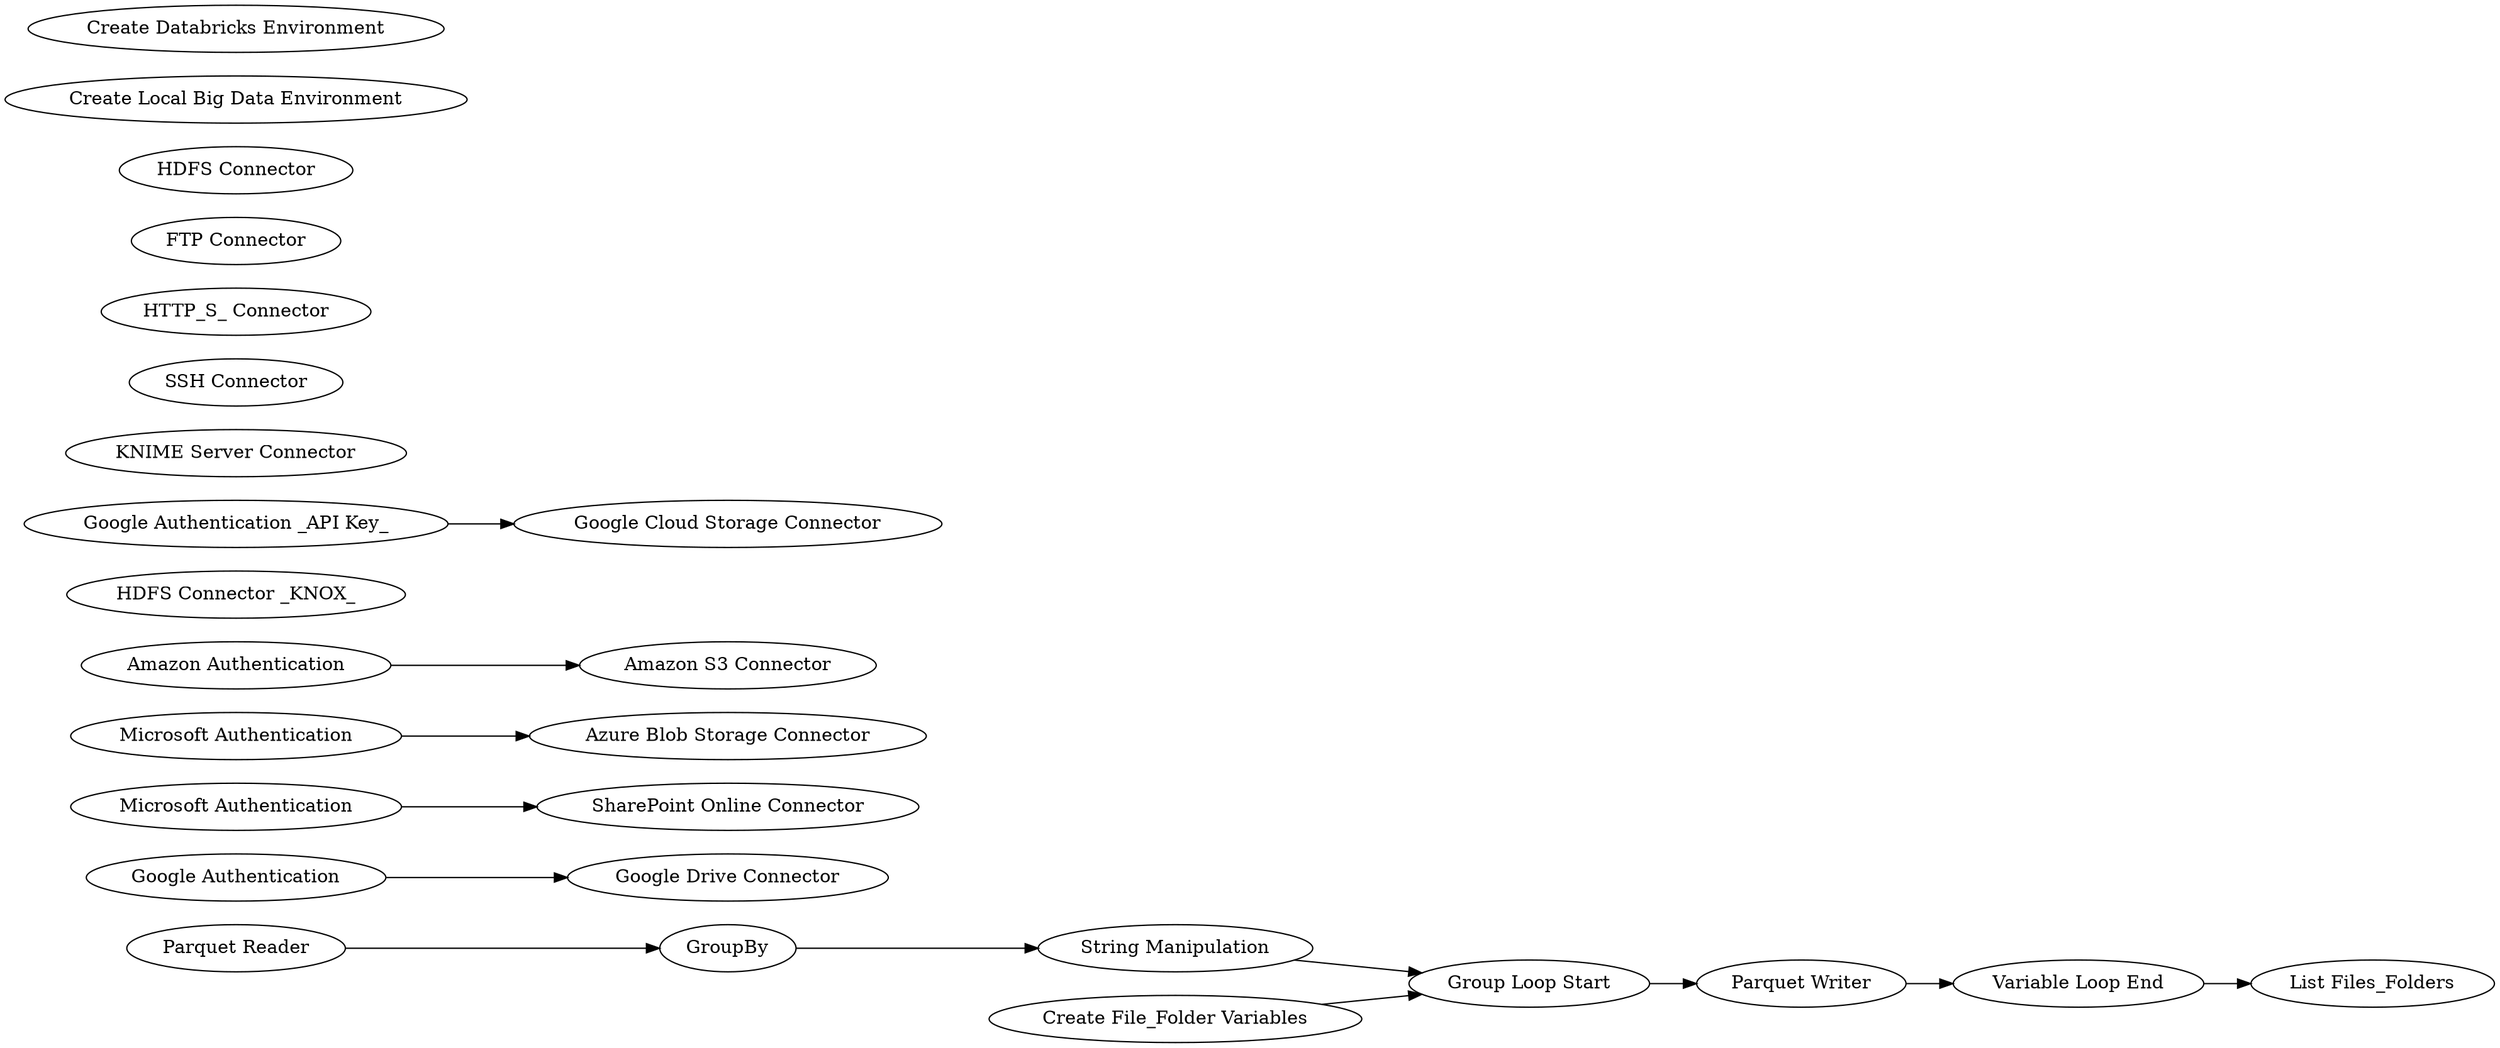 digraph {
	1185 [label="Parquet Reader"]
	1187 [label=GroupBy]
	1188 [label="String Manipulation"]
	1189 [label="Group Loop Start"]
	1190 [label="Parquet Writer"]
	1191 [label="Variable Loop End"]
	1193 [label="Create File_Folder Variables"]
	1194 [label="List Files_Folders"]
	1211 [label="Google Drive Connector"]
	1212 [label="Microsoft Authentication"]
	1213 [label="Microsoft Authentication"]
	1214 [label="Amazon Authentication"]
	1215 [label="HDFS Connector _KNOX_"]
	1216 [label="Google Authentication _API Key_"]
	1217 [label="Google Cloud Storage Connector"]
	1218 [label="Azure Blob Storage Connector"]
	1219 [label="KNIME Server Connector"]
	1220 [label="SSH Connector"]
	1221 [label="HTTP_S_ Connector"]
	1222 [label="FTP Connector"]
	1223 [label="HDFS Connector"]
	1224 [label="Google Authentication"]
	1225 [label="Create Local Big Data Environment"]
	1226 [label="Create Databricks Environment"]
	1227 [label="Amazon S3 Connector"]
	1228 [label="SharePoint Online Connector"]
	1185 -> 1187
	1187 -> 1188
	1188 -> 1189
	1189 -> 1190
	1190 -> 1191
	1191 -> 1194
	1193 -> 1189
	1212 -> 1228
	1213 -> 1218
	1214 -> 1227
	1216 -> 1217
	1224 -> 1211
	rankdir=LR
}
